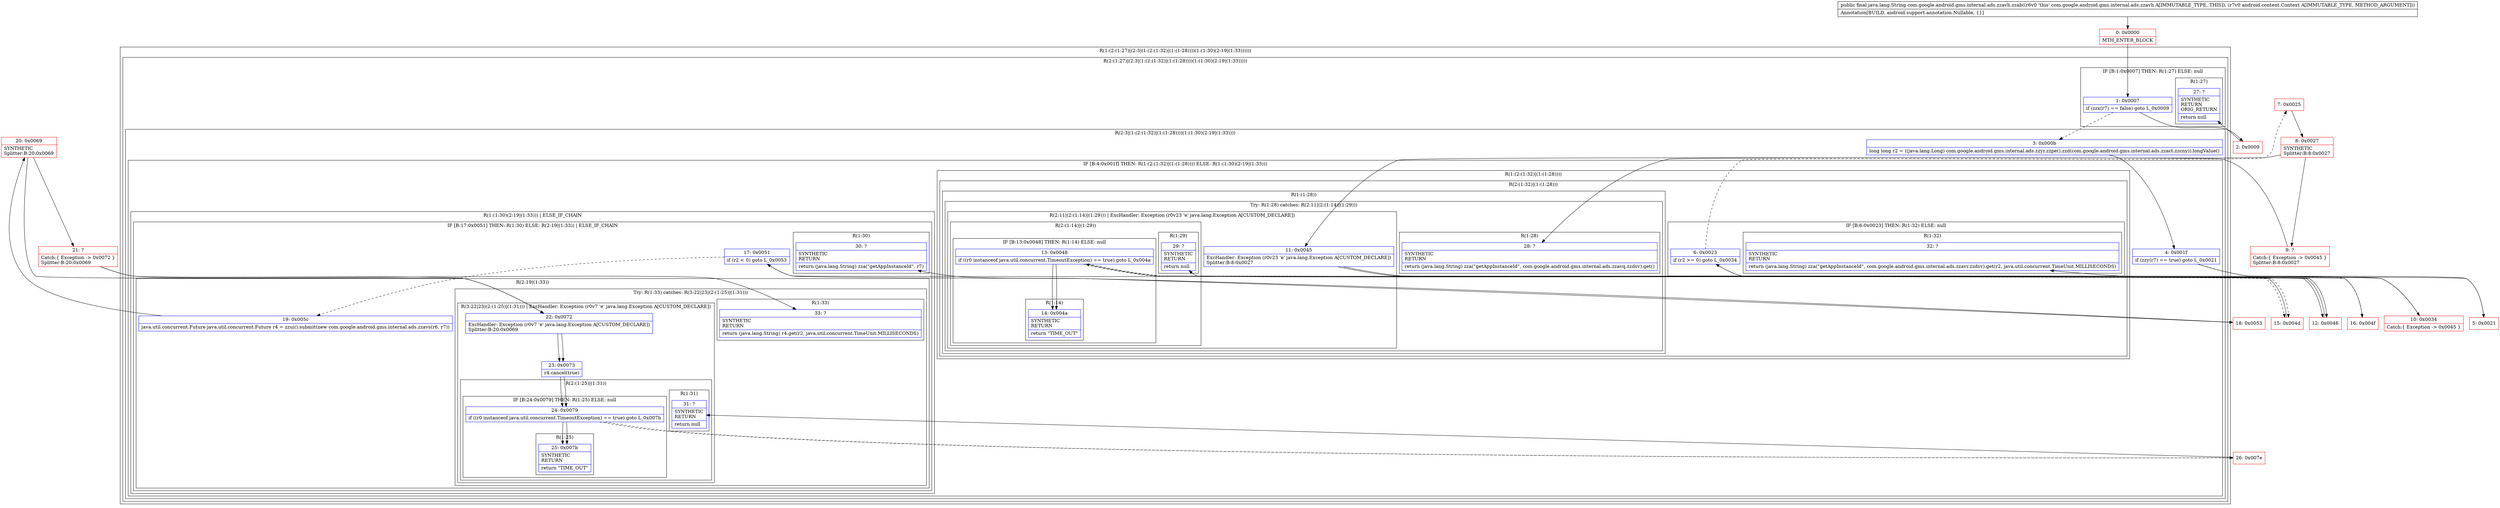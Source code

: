 digraph "CFG forcom.google.android.gms.internal.ads.zzavh.zzab(Landroid\/content\/Context;)Ljava\/lang\/String;" {
subgraph cluster_Region_1381242198 {
label = "R(1:(2:(1:27)|(2:3|(1:(2:(1:32)|(1:(1:28))))(1:(1:30)(2:19|(1:33))))))";
node [shape=record,color=blue];
subgraph cluster_Region_2110540252 {
label = "R(2:(1:27)|(2:3|(1:(2:(1:32)|(1:(1:28))))(1:(1:30)(2:19|(1:33)))))";
node [shape=record,color=blue];
subgraph cluster_IfRegion_766119682 {
label = "IF [B:1:0x0007] THEN: R(1:27) ELSE: null";
node [shape=record,color=blue];
Node_1 [shape=record,label="{1\:\ 0x0007|if (zzx(r7) == false) goto L_0x0009\l}"];
subgraph cluster_Region_2087520876 {
label = "R(1:27)";
node [shape=record,color=blue];
Node_27 [shape=record,label="{27\:\ ?|SYNTHETIC\lRETURN\lORIG_RETURN\l|return null\l}"];
}
}
subgraph cluster_Region_352640423 {
label = "R(2:3|(1:(2:(1:32)|(1:(1:28))))(1:(1:30)(2:19|(1:33))))";
node [shape=record,color=blue];
Node_3 [shape=record,label="{3\:\ 0x000b|long long r2 = ((java.lang.Long) com.google.android.gms.internal.ads.zzyr.zzpe().zzd(com.google.android.gms.internal.ads.zzact.zzcny)).longValue()\l}"];
subgraph cluster_IfRegion_241262098 {
label = "IF [B:4:0x001f] THEN: R(1:(2:(1:32)|(1:(1:28)))) ELSE: R(1:(1:30)(2:19|(1:33)))";
node [shape=record,color=blue];
Node_4 [shape=record,label="{4\:\ 0x001f|if (zzy(r7) == true) goto L_0x0021\l}"];
subgraph cluster_Region_293364907 {
label = "R(1:(2:(1:32)|(1:(1:28))))";
node [shape=record,color=blue];
subgraph cluster_Region_1817422745 {
label = "R(2:(1:32)|(1:(1:28)))";
node [shape=record,color=blue];
subgraph cluster_IfRegion_864677762 {
label = "IF [B:6:0x0023] THEN: R(1:32) ELSE: null";
node [shape=record,color=blue];
Node_6 [shape=record,label="{6\:\ 0x0023|if (r2 \>= 0) goto L_0x0034\l}"];
subgraph cluster_Region_812127895 {
label = "R(1:32)";
node [shape=record,color=blue];
Node_32 [shape=record,label="{32\:\ ?|SYNTHETIC\lRETURN\l|return (java.lang.String) zza(\"getAppInstanceId\", com.google.android.gms.internal.ads.zzavr.zzdsv).get(r2, java.util.concurrent.TimeUnit.MILLISECONDS)\l}"];
}
}
subgraph cluster_Region_2021253653 {
label = "R(1:(1:28))";
node [shape=record,color=blue];
subgraph cluster_TryCatchRegion_2087494342 {
label = "Try: R(1:28) catches: R(2:11|(2:(1:14)|(1:29)))";
node [shape=record,color=blue];
subgraph cluster_Region_247974108 {
label = "R(1:28)";
node [shape=record,color=blue];
Node_28 [shape=record,label="{28\:\ ?|SYNTHETIC\lRETURN\l|return (java.lang.String) zza(\"getAppInstanceId\", com.google.android.gms.internal.ads.zzavq.zzdsv).get()\l}"];
}
subgraph cluster_Region_2142877182 {
label = "R(2:11|(2:(1:14)|(1:29))) | ExcHandler: Exception (r0v23 'e' java.lang.Exception A[CUSTOM_DECLARE])\l";
node [shape=record,color=blue];
Node_11 [shape=record,label="{11\:\ 0x0045|ExcHandler: Exception (r0v23 'e' java.lang.Exception A[CUSTOM_DECLARE])\lSplitter:B:8:0x0027\l}"];
subgraph cluster_Region_1223133526 {
label = "R(2:(1:14)|(1:29))";
node [shape=record,color=blue];
subgraph cluster_IfRegion_1367635998 {
label = "IF [B:13:0x0048] THEN: R(1:14) ELSE: null";
node [shape=record,color=blue];
Node_13 [shape=record,label="{13\:\ 0x0048|if ((r0 instanceof java.util.concurrent.TimeoutException) == true) goto L_0x004a\l}"];
subgraph cluster_Region_1639304154 {
label = "R(1:14)";
node [shape=record,color=blue];
Node_14 [shape=record,label="{14\:\ 0x004a|SYNTHETIC\lRETURN\l|return \"TIME_OUT\"\l}"];
}
}
subgraph cluster_Region_1402049623 {
label = "R(1:29)";
node [shape=record,color=blue];
Node_29 [shape=record,label="{29\:\ ?|SYNTHETIC\lRETURN\l|return null\l}"];
}
}
}
}
}
}
}
subgraph cluster_Region_667421258 {
label = "R(1:(1:30)(2:19|(1:33))) | ELSE_IF_CHAIN\l";
node [shape=record,color=blue];
subgraph cluster_IfRegion_1848289307 {
label = "IF [B:17:0x0051] THEN: R(1:30) ELSE: R(2:19|(1:33)) | ELSE_IF_CHAIN\l";
node [shape=record,color=blue];
Node_17 [shape=record,label="{17\:\ 0x0051|if (r2 \< 0) goto L_0x0053\l}"];
subgraph cluster_Region_1434374693 {
label = "R(1:30)";
node [shape=record,color=blue];
Node_30 [shape=record,label="{30\:\ ?|SYNTHETIC\lRETURN\l|return (java.lang.String) zza(\"getAppInstanceId\", r7)\l}"];
}
subgraph cluster_Region_561621087 {
label = "R(2:19|(1:33))";
node [shape=record,color=blue];
Node_19 [shape=record,label="{19\:\ 0x005c|java.util.concurrent.Future java.util.concurrent.Future r4 = zzui().submit(new com.google.android.gms.internal.ads.zzavs(r6, r7))\l}"];
subgraph cluster_TryCatchRegion_442116171 {
label = "Try: R(1:33) catches: R(3:22|23|(2:(1:25)|(1:31)))";
node [shape=record,color=blue];
subgraph cluster_Region_1576053148 {
label = "R(1:33)";
node [shape=record,color=blue];
Node_33 [shape=record,label="{33\:\ ?|SYNTHETIC\lRETURN\l|return (java.lang.String) r4.get(r2, java.util.concurrent.TimeUnit.MILLISECONDS)\l}"];
}
subgraph cluster_Region_1364581961 {
label = "R(3:22|23|(2:(1:25)|(1:31))) | ExcHandler: Exception (r0v7 'e' java.lang.Exception A[CUSTOM_DECLARE])\l";
node [shape=record,color=blue];
Node_22 [shape=record,label="{22\:\ 0x0072|ExcHandler: Exception (r0v7 'e' java.lang.Exception A[CUSTOM_DECLARE])\lSplitter:B:20:0x0069\l}"];
Node_23 [shape=record,label="{23\:\ 0x0073|r4.cancel(true)\l}"];
subgraph cluster_Region_1169564795 {
label = "R(2:(1:25)|(1:31))";
node [shape=record,color=blue];
subgraph cluster_IfRegion_583789789 {
label = "IF [B:24:0x0079] THEN: R(1:25) ELSE: null";
node [shape=record,color=blue];
Node_24 [shape=record,label="{24\:\ 0x0079|if ((r0 instanceof java.util.concurrent.TimeoutException) == true) goto L_0x007b\l}"];
subgraph cluster_Region_25685339 {
label = "R(1:25)";
node [shape=record,color=blue];
Node_25 [shape=record,label="{25\:\ 0x007b|SYNTHETIC\lRETURN\l|return \"TIME_OUT\"\l}"];
}
}
subgraph cluster_Region_1255441744 {
label = "R(1:31)";
node [shape=record,color=blue];
Node_31 [shape=record,label="{31\:\ ?|SYNTHETIC\lRETURN\l|return null\l}"];
}
}
}
}
}
}
}
}
}
}
}
subgraph cluster_Region_2142877182 {
label = "R(2:11|(2:(1:14)|(1:29))) | ExcHandler: Exception (r0v23 'e' java.lang.Exception A[CUSTOM_DECLARE])\l";
node [shape=record,color=blue];
Node_11 [shape=record,label="{11\:\ 0x0045|ExcHandler: Exception (r0v23 'e' java.lang.Exception A[CUSTOM_DECLARE])\lSplitter:B:8:0x0027\l}"];
subgraph cluster_Region_1223133526 {
label = "R(2:(1:14)|(1:29))";
node [shape=record,color=blue];
subgraph cluster_IfRegion_1367635998 {
label = "IF [B:13:0x0048] THEN: R(1:14) ELSE: null";
node [shape=record,color=blue];
Node_13 [shape=record,label="{13\:\ 0x0048|if ((r0 instanceof java.util.concurrent.TimeoutException) == true) goto L_0x004a\l}"];
subgraph cluster_Region_1639304154 {
label = "R(1:14)";
node [shape=record,color=blue];
Node_14 [shape=record,label="{14\:\ 0x004a|SYNTHETIC\lRETURN\l|return \"TIME_OUT\"\l}"];
}
}
subgraph cluster_Region_1402049623 {
label = "R(1:29)";
node [shape=record,color=blue];
Node_29 [shape=record,label="{29\:\ ?|SYNTHETIC\lRETURN\l|return null\l}"];
}
}
}
subgraph cluster_Region_1364581961 {
label = "R(3:22|23|(2:(1:25)|(1:31))) | ExcHandler: Exception (r0v7 'e' java.lang.Exception A[CUSTOM_DECLARE])\l";
node [shape=record,color=blue];
Node_22 [shape=record,label="{22\:\ 0x0072|ExcHandler: Exception (r0v7 'e' java.lang.Exception A[CUSTOM_DECLARE])\lSplitter:B:20:0x0069\l}"];
Node_23 [shape=record,label="{23\:\ 0x0073|r4.cancel(true)\l}"];
subgraph cluster_Region_1169564795 {
label = "R(2:(1:25)|(1:31))";
node [shape=record,color=blue];
subgraph cluster_IfRegion_583789789 {
label = "IF [B:24:0x0079] THEN: R(1:25) ELSE: null";
node [shape=record,color=blue];
Node_24 [shape=record,label="{24\:\ 0x0079|if ((r0 instanceof java.util.concurrent.TimeoutException) == true) goto L_0x007b\l}"];
subgraph cluster_Region_25685339 {
label = "R(1:25)";
node [shape=record,color=blue];
Node_25 [shape=record,label="{25\:\ 0x007b|SYNTHETIC\lRETURN\l|return \"TIME_OUT\"\l}"];
}
}
subgraph cluster_Region_1255441744 {
label = "R(1:31)";
node [shape=record,color=blue];
Node_31 [shape=record,label="{31\:\ ?|SYNTHETIC\lRETURN\l|return null\l}"];
}
}
}
Node_0 [shape=record,color=red,label="{0\:\ 0x0000|MTH_ENTER_BLOCK\l}"];
Node_2 [shape=record,color=red,label="{2\:\ 0x0009}"];
Node_5 [shape=record,color=red,label="{5\:\ 0x0021}"];
Node_7 [shape=record,color=red,label="{7\:\ 0x0025}"];
Node_8 [shape=record,color=red,label="{8\:\ 0x0027|SYNTHETIC\lSplitter:B:8:0x0027\l}"];
Node_9 [shape=record,color=red,label="{9\:\ ?|Catch:\{ Exception \-\> 0x0045 \}\lSplitter:B:8:0x0027\l}"];
Node_10 [shape=record,color=red,label="{10\:\ 0x0034|Catch:\{ Exception \-\> 0x0045 \}\l}"];
Node_12 [shape=record,color=red,label="{12\:\ 0x0046}"];
Node_15 [shape=record,color=red,label="{15\:\ 0x004d}"];
Node_16 [shape=record,color=red,label="{16\:\ 0x004f}"];
Node_18 [shape=record,color=red,label="{18\:\ 0x0053}"];
Node_20 [shape=record,color=red,label="{20\:\ 0x0069|SYNTHETIC\lSplitter:B:20:0x0069\l}"];
Node_21 [shape=record,color=red,label="{21\:\ ?|Catch:\{ Exception \-\> 0x0072 \}\lSplitter:B:20:0x0069\l}"];
Node_26 [shape=record,color=red,label="{26\:\ 0x007e}"];
MethodNode[shape=record,label="{public final java.lang.String com.google.android.gms.internal.ads.zzavh.zzab((r6v0 'this' com.google.android.gms.internal.ads.zzavh A[IMMUTABLE_TYPE, THIS]), (r7v0 android.content.Context A[IMMUTABLE_TYPE, METHOD_ARGUMENT]))  | Annotation[BUILD, android.support.annotation.Nullable, \{\}]\l}"];
MethodNode -> Node_0;
Node_1 -> Node_2;
Node_1 -> Node_3[style=dashed];
Node_3 -> Node_4;
Node_4 -> Node_5;
Node_4 -> Node_16[style=dashed];
Node_6 -> Node_7[style=dashed];
Node_6 -> Node_10;
Node_11 -> Node_12;
Node_13 -> Node_14;
Node_13 -> Node_15[style=dashed];
Node_17 -> Node_18;
Node_17 -> Node_19[style=dashed];
Node_19 -> Node_20;
Node_22 -> Node_23;
Node_23 -> Node_24;
Node_24 -> Node_25;
Node_24 -> Node_26[style=dashed];
Node_11 -> Node_12;
Node_13 -> Node_14;
Node_13 -> Node_15[style=dashed];
Node_22 -> Node_23;
Node_23 -> Node_24;
Node_24 -> Node_25;
Node_24 -> Node_26[style=dashed];
Node_0 -> Node_1;
Node_2 -> Node_27;
Node_5 -> Node_6;
Node_7 -> Node_8;
Node_8 -> Node_9;
Node_8 -> Node_11;
Node_9 -> Node_28;
Node_10 -> Node_32;
Node_12 -> Node_13;
Node_15 -> Node_29;
Node_16 -> Node_17;
Node_18 -> Node_30;
Node_20 -> Node_21;
Node_20 -> Node_22;
Node_21 -> Node_22;
Node_21 -> Node_33;
Node_26 -> Node_31;
}

